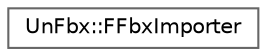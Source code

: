 digraph "Graphical Class Hierarchy"
{
 // INTERACTIVE_SVG=YES
 // LATEX_PDF_SIZE
  bgcolor="transparent";
  edge [fontname=Helvetica,fontsize=10,labelfontname=Helvetica,labelfontsize=10];
  node [fontname=Helvetica,fontsize=10,shape=box,height=0.2,width=0.4];
  rankdir="LR";
  Node0 [id="Node000000",label="UnFbx::FFbxImporter",height=0.2,width=0.4,color="grey40", fillcolor="white", style="filled",URL="$dd/dcb/classUnFbx_1_1FFbxImporter.html",tooltip="Main FBX Importer class."];
}
